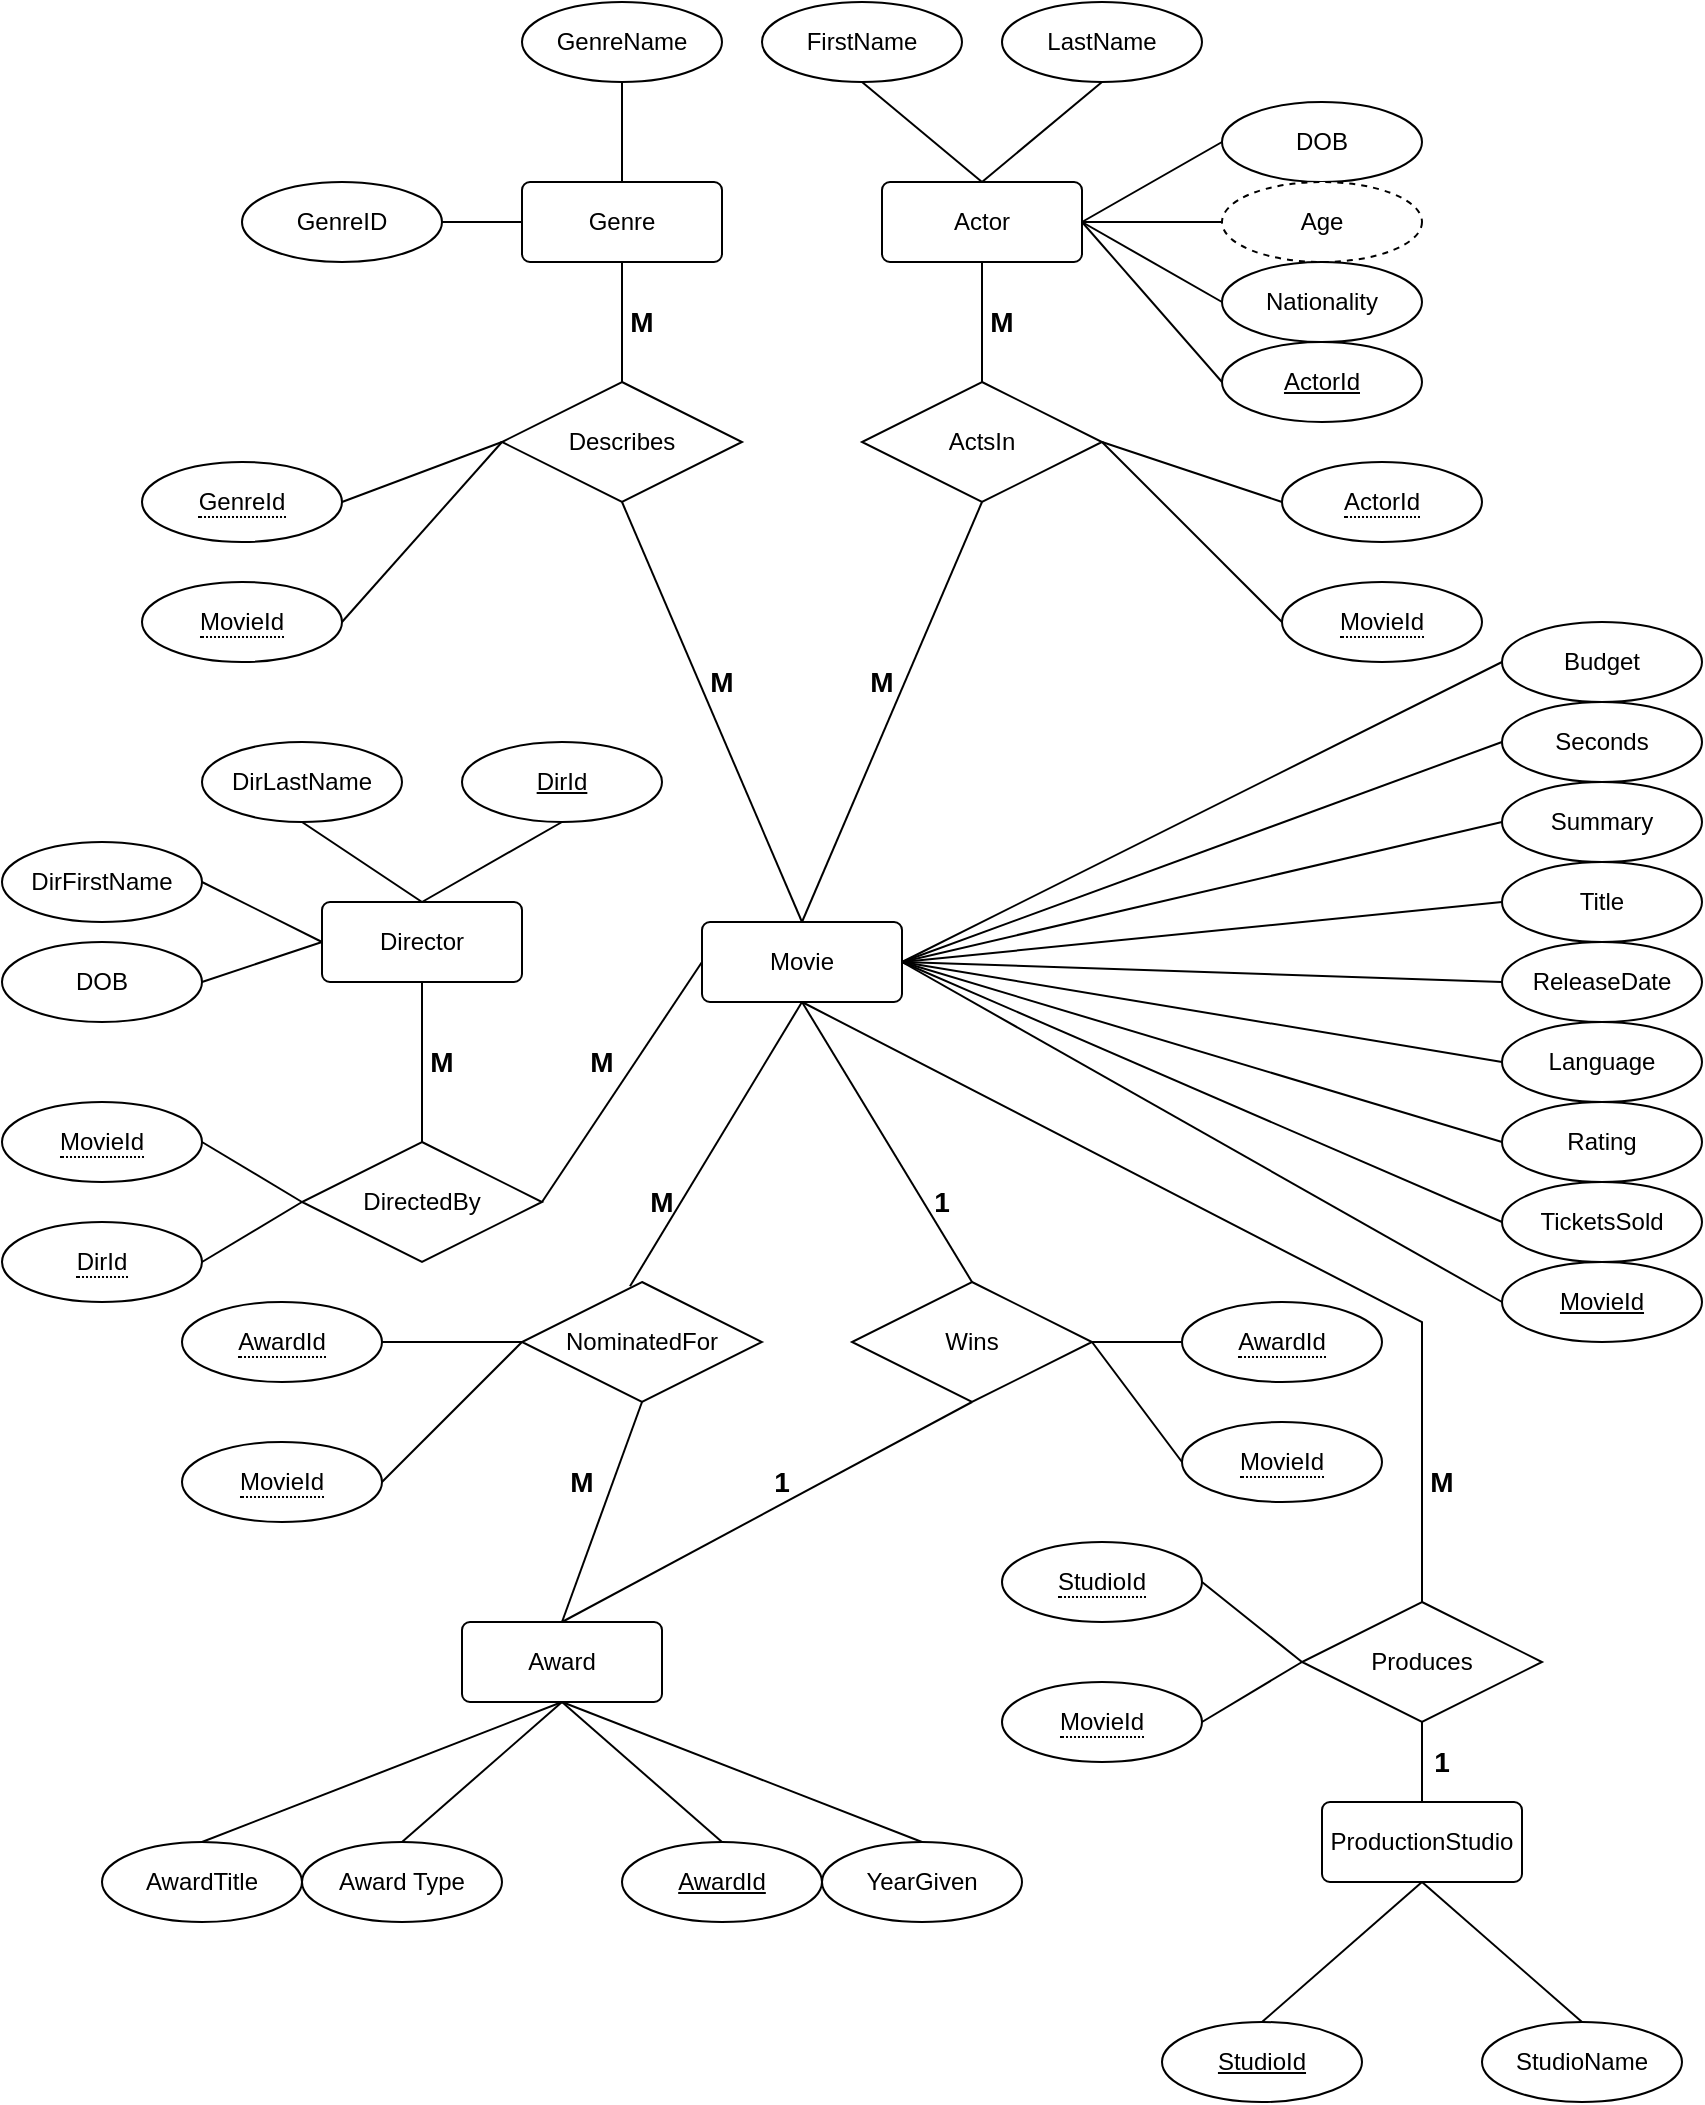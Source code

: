 <mxfile version="21.0.6" type="device"><diagram name="Page-1" id="EPrttl_hxvmh4mAmquBS"><mxGraphModel dx="1260" dy="491" grid="1" gridSize="10" guides="1" tooltips="1" connect="1" arrows="1" fold="1" page="1" pageScale="1" pageWidth="850" pageHeight="1100" math="0" shadow="0"><root><mxCell id="0"/><mxCell id="1" parent="0"/><mxCell id="9wXhoIk3MRESFsEhGNJB-1" value="Movie" style="rounded=1;arcSize=10;whiteSpace=wrap;html=1;align=center;" parent="1" vertex="1"><mxGeometry x="350" y="470" width="100" height="40" as="geometry"/></mxCell><mxCell id="9wXhoIk3MRESFsEhGNJB-3" value="Describes" style="shape=rhombus;perimeter=rhombusPerimeter;whiteSpace=wrap;html=1;align=center;" parent="1" vertex="1"><mxGeometry x="250" y="200" width="120" height="60" as="geometry"/></mxCell><mxCell id="9wXhoIk3MRESFsEhGNJB-4" value="Genre" style="rounded=1;arcSize=10;whiteSpace=wrap;html=1;align=center;" parent="1" vertex="1"><mxGeometry x="260" y="100" width="100" height="40" as="geometry"/></mxCell><mxCell id="9wXhoIk3MRESFsEhGNJB-5" value="Actor" style="rounded=1;arcSize=10;whiteSpace=wrap;html=1;align=center;" parent="1" vertex="1"><mxGeometry x="440" y="100" width="100" height="40" as="geometry"/></mxCell><mxCell id="9wXhoIk3MRESFsEhGNJB-6" value="Wins" style="shape=rhombus;perimeter=rhombusPerimeter;whiteSpace=wrap;html=1;align=center;" parent="1" vertex="1"><mxGeometry x="425" y="650" width="120" height="60" as="geometry"/></mxCell><mxCell id="9wXhoIk3MRESFsEhGNJB-7" value="Award" style="rounded=1;arcSize=10;whiteSpace=wrap;html=1;align=center;" parent="1" vertex="1"><mxGeometry x="230" y="820" width="100" height="40" as="geometry"/></mxCell><mxCell id="9wXhoIk3MRESFsEhGNJB-8" value="NominatedFor" style="shape=rhombus;perimeter=rhombusPerimeter;whiteSpace=wrap;html=1;align=center;" parent="1" vertex="1"><mxGeometry x="260" y="650" width="120" height="60" as="geometry"/></mxCell><mxCell id="9wXhoIk3MRESFsEhGNJB-9" value="ActsIn" style="shape=rhombus;perimeter=rhombusPerimeter;whiteSpace=wrap;html=1;align=center;" parent="1" vertex="1"><mxGeometry x="430" y="200" width="120" height="60" as="geometry"/></mxCell><mxCell id="9wXhoIk3MRESFsEhGNJB-28" value="GenreName" style="ellipse;whiteSpace=wrap;html=1;align=center;" parent="1" vertex="1"><mxGeometry x="260" y="10" width="100" height="40" as="geometry"/></mxCell><mxCell id="9wXhoIk3MRESFsEhGNJB-29" value="GenreID" style="ellipse;whiteSpace=wrap;html=1;align=center;" parent="1" vertex="1"><mxGeometry x="120" y="100" width="100" height="40" as="geometry"/></mxCell><mxCell id="9wXhoIk3MRESFsEhGNJB-65" value="Seconds" style="ellipse;whiteSpace=wrap;html=1;align=center;" parent="1" vertex="1"><mxGeometry x="750" y="360" width="100" height="40" as="geometry"/></mxCell><mxCell id="9wXhoIk3MRESFsEhGNJB-66" value="Summary" style="ellipse;whiteSpace=wrap;html=1;align=center;" parent="1" vertex="1"><mxGeometry x="750" y="400" width="100" height="40" as="geometry"/></mxCell><mxCell id="9wXhoIk3MRESFsEhGNJB-67" value="Title" style="ellipse;whiteSpace=wrap;html=1;align=center;" parent="1" vertex="1"><mxGeometry x="750" y="440" width="100" height="40" as="geometry"/></mxCell><mxCell id="9wXhoIk3MRESFsEhGNJB-68" value="ReleaseDate" style="ellipse;whiteSpace=wrap;html=1;align=center;" parent="1" vertex="1"><mxGeometry x="750" y="480" width="100" height="40" as="geometry"/></mxCell><mxCell id="9wXhoIk3MRESFsEhGNJB-69" value="Language" style="ellipse;whiteSpace=wrap;html=1;align=center;" parent="1" vertex="1"><mxGeometry x="750" y="520" width="100" height="40" as="geometry"/></mxCell><mxCell id="9wXhoIk3MRESFsEhGNJB-70" value="Rating" style="ellipse;whiteSpace=wrap;html=1;align=center;" parent="1" vertex="1"><mxGeometry x="750" y="560" width="100" height="40" as="geometry"/></mxCell><mxCell id="9wXhoIk3MRESFsEhGNJB-71" value="TicketsSold" style="ellipse;whiteSpace=wrap;html=1;align=center;" parent="1" vertex="1"><mxGeometry x="750" y="600" width="100" height="40" as="geometry"/></mxCell><mxCell id="9wXhoIk3MRESFsEhGNJB-72" value="Budget" style="ellipse;whiteSpace=wrap;html=1;align=center;" parent="1" vertex="1"><mxGeometry x="750" y="320" width="100" height="40" as="geometry"/></mxCell><mxCell id="9wXhoIk3MRESFsEhGNJB-73" value="" style="endArrow=none;html=1;rounded=0;entryX=0;entryY=0.5;entryDx=0;entryDy=0;exitX=1;exitY=0.5;exitDx=0;exitDy=0;" parent="1" source="9wXhoIk3MRESFsEhGNJB-1" target="9wXhoIk3MRESFsEhGNJB-65" edge="1"><mxGeometry relative="1" as="geometry"><mxPoint x="500" y="520" as="sourcePoint"/><mxPoint x="660" y="520" as="targetPoint"/></mxGeometry></mxCell><mxCell id="9wXhoIk3MRESFsEhGNJB-74" value="" style="endArrow=none;html=1;rounded=0;entryX=0;entryY=0.5;entryDx=0;entryDy=0;exitX=1;exitY=0.5;exitDx=0;exitDy=0;" parent="1" source="9wXhoIk3MRESFsEhGNJB-1" target="9wXhoIk3MRESFsEhGNJB-66" edge="1"><mxGeometry relative="1" as="geometry"><mxPoint x="500" y="520" as="sourcePoint"/><mxPoint x="660" y="520" as="targetPoint"/></mxGeometry></mxCell><mxCell id="9wXhoIk3MRESFsEhGNJB-75" value="" style="endArrow=none;html=1;rounded=0;entryX=0;entryY=0.5;entryDx=0;entryDy=0;exitX=1;exitY=0.5;exitDx=0;exitDy=0;" parent="1" source="9wXhoIk3MRESFsEhGNJB-1" target="9wXhoIk3MRESFsEhGNJB-67" edge="1"><mxGeometry relative="1" as="geometry"><mxPoint x="500" y="520" as="sourcePoint"/><mxPoint x="660" y="520" as="targetPoint"/></mxGeometry></mxCell><mxCell id="9wXhoIk3MRESFsEhGNJB-76" value="" style="endArrow=none;html=1;rounded=0;entryX=0;entryY=0.5;entryDx=0;entryDy=0;exitX=1;exitY=0.5;exitDx=0;exitDy=0;" parent="1" source="9wXhoIk3MRESFsEhGNJB-1" target="9wXhoIk3MRESFsEhGNJB-68" edge="1"><mxGeometry relative="1" as="geometry"><mxPoint x="500" y="520" as="sourcePoint"/><mxPoint x="660" y="520" as="targetPoint"/></mxGeometry></mxCell><mxCell id="9wXhoIk3MRESFsEhGNJB-77" value="" style="endArrow=none;html=1;rounded=0;entryX=0;entryY=0.5;entryDx=0;entryDy=0;exitX=1;exitY=0.5;exitDx=0;exitDy=0;" parent="1" source="9wXhoIk3MRESFsEhGNJB-1" target="9wXhoIk3MRESFsEhGNJB-69" edge="1"><mxGeometry relative="1" as="geometry"><mxPoint x="500" y="520" as="sourcePoint"/><mxPoint x="660" y="520" as="targetPoint"/></mxGeometry></mxCell><mxCell id="9wXhoIk3MRESFsEhGNJB-78" value="" style="endArrow=none;html=1;rounded=0;entryX=0;entryY=0.5;entryDx=0;entryDy=0;exitX=1;exitY=0.5;exitDx=0;exitDy=0;" parent="1" source="9wXhoIk3MRESFsEhGNJB-1" target="9wXhoIk3MRESFsEhGNJB-70" edge="1"><mxGeometry relative="1" as="geometry"><mxPoint x="500" y="520" as="sourcePoint"/><mxPoint x="660" y="520" as="targetPoint"/></mxGeometry></mxCell><mxCell id="9wXhoIk3MRESFsEhGNJB-79" value="" style="endArrow=none;html=1;rounded=0;entryX=0;entryY=0.5;entryDx=0;entryDy=0;exitX=1;exitY=0.5;exitDx=0;exitDy=0;" parent="1" source="9wXhoIk3MRESFsEhGNJB-1" target="9wXhoIk3MRESFsEhGNJB-71" edge="1"><mxGeometry relative="1" as="geometry"><mxPoint x="720" y="470" as="sourcePoint"/><mxPoint x="660" y="520" as="targetPoint"/></mxGeometry></mxCell><mxCell id="9wXhoIk3MRESFsEhGNJB-80" value="" style="endArrow=none;html=1;rounded=0;entryX=0;entryY=0.5;entryDx=0;entryDy=0;exitX=1;exitY=0.5;exitDx=0;exitDy=0;" parent="1" source="9wXhoIk3MRESFsEhGNJB-1" target="9wXhoIk3MRESFsEhGNJB-72" edge="1"><mxGeometry relative="1" as="geometry"><mxPoint x="500" y="520" as="sourcePoint"/><mxPoint x="660" y="520" as="targetPoint"/></mxGeometry></mxCell><mxCell id="9wXhoIk3MRESFsEhGNJB-81" value="MovieId" style="ellipse;whiteSpace=wrap;html=1;align=center;fontStyle=4;" parent="1" vertex="1"><mxGeometry x="750" y="640" width="100" height="40" as="geometry"/></mxCell><mxCell id="9wXhoIk3MRESFsEhGNJB-82" value="" style="endArrow=none;html=1;rounded=0;entryX=1;entryY=0.5;entryDx=0;entryDy=0;exitX=0;exitY=0.5;exitDx=0;exitDy=0;" parent="1" source="9wXhoIk3MRESFsEhGNJB-81" target="9wXhoIk3MRESFsEhGNJB-1" edge="1"><mxGeometry relative="1" as="geometry"><mxPoint x="500" y="520" as="sourcePoint"/><mxPoint x="660" y="520" as="targetPoint"/></mxGeometry></mxCell><mxCell id="9wXhoIk3MRESFsEhGNJB-83" style="edgeStyle=orthogonalEdgeStyle;rounded=0;orthogonalLoop=1;jettySize=auto;html=1;exitX=0.5;exitY=1;exitDx=0;exitDy=0;" parent="1" source="9wXhoIk3MRESFsEhGNJB-7" target="9wXhoIk3MRESFsEhGNJB-7" edge="1"><mxGeometry relative="1" as="geometry"/></mxCell><mxCell id="9wXhoIk3MRESFsEhGNJB-84" value="" style="endArrow=none;html=1;rounded=0;exitX=0.5;exitY=1;exitDx=0;exitDy=0;entryX=0.5;entryY=0;entryDx=0;entryDy=0;" parent="1" source="9wXhoIk3MRESFsEhGNJB-8" target="9wXhoIk3MRESFsEhGNJB-7" edge="1"><mxGeometry relative="1" as="geometry"><mxPoint x="380" y="760" as="sourcePoint"/><mxPoint x="540" y="760" as="targetPoint"/></mxGeometry></mxCell><mxCell id="9wXhoIk3MRESFsEhGNJB-85" value="" style="endArrow=none;html=1;rounded=0;entryX=0.5;entryY=0;entryDx=0;entryDy=0;exitX=0.5;exitY=1;exitDx=0;exitDy=0;" parent="1" source="9wXhoIk3MRESFsEhGNJB-6" target="9wXhoIk3MRESFsEhGNJB-7" edge="1"><mxGeometry relative="1" as="geometry"><mxPoint x="380" y="760" as="sourcePoint"/><mxPoint x="540" y="760" as="targetPoint"/></mxGeometry></mxCell><mxCell id="9wXhoIk3MRESFsEhGNJB-92" value="" style="endArrow=none;html=1;rounded=0;entryX=0.5;entryY=1;entryDx=0;entryDy=0;exitX=0.5;exitY=0;exitDx=0;exitDy=0;" parent="1" target="9wXhoIk3MRESFsEhGNJB-1" edge="1" source="9wXhoIk3MRESFsEhGNJB-6"><mxGeometry relative="1" as="geometry"><mxPoint x="500" y="710" as="sourcePoint"/><mxPoint x="660" y="490" as="targetPoint"/></mxGeometry></mxCell><mxCell id="9wXhoIk3MRESFsEhGNJB-94" value="" style="endArrow=none;html=1;rounded=0;exitX=0.45;exitY=0.036;exitDx=0;exitDy=0;exitPerimeter=0;entryX=0.5;entryY=1;entryDx=0;entryDy=0;" parent="1" source="9wXhoIk3MRESFsEhGNJB-8" target="9wXhoIk3MRESFsEhGNJB-1" edge="1"><mxGeometry relative="1" as="geometry"><mxPoint x="380" y="510" as="sourcePoint"/><mxPoint x="540" y="510" as="targetPoint"/></mxGeometry></mxCell><mxCell id="9wXhoIk3MRESFsEhGNJB-97" value="" style="endArrow=none;html=1;rounded=0;exitX=0.5;exitY=0;exitDx=0;exitDy=0;entryX=0.5;entryY=1;entryDx=0;entryDy=0;" parent="1" source="9wXhoIk3MRESFsEhGNJB-1" target="9wXhoIk3MRESFsEhGNJB-9" edge="1"><mxGeometry relative="1" as="geometry"><mxPoint x="380" y="410" as="sourcePoint"/><mxPoint x="540" y="410" as="targetPoint"/></mxGeometry></mxCell><mxCell id="9wXhoIk3MRESFsEhGNJB-98" value="" style="endArrow=none;html=1;rounded=0;exitX=0.5;exitY=0;exitDx=0;exitDy=0;entryX=0.5;entryY=1;entryDx=0;entryDy=0;" parent="1" source="9wXhoIk3MRESFsEhGNJB-1" target="9wXhoIk3MRESFsEhGNJB-3" edge="1"><mxGeometry relative="1" as="geometry"><mxPoint x="380" y="410" as="sourcePoint"/><mxPoint x="540" y="410" as="targetPoint"/></mxGeometry></mxCell><mxCell id="9wXhoIk3MRESFsEhGNJB-100" value="" style="endArrow=none;html=1;rounded=0;exitX=0.5;exitY=1;exitDx=0;exitDy=0;entryX=0.5;entryY=0;entryDx=0;entryDy=0;" parent="1" source="9wXhoIk3MRESFsEhGNJB-5" target="9wXhoIk3MRESFsEhGNJB-9" edge="1"><mxGeometry relative="1" as="geometry"><mxPoint x="380" y="180" as="sourcePoint"/><mxPoint x="540" y="180" as="targetPoint"/></mxGeometry></mxCell><mxCell id="9wXhoIk3MRESFsEhGNJB-101" value="" style="endArrow=none;html=1;rounded=0;exitX=0.5;exitY=1;exitDx=0;exitDy=0;entryX=0.5;entryY=0;entryDx=0;entryDy=0;" parent="1" source="9wXhoIk3MRESFsEhGNJB-28" target="9wXhoIk3MRESFsEhGNJB-4" edge="1"><mxGeometry relative="1" as="geometry"><mxPoint x="380" y="80" as="sourcePoint"/><mxPoint x="540" y="80" as="targetPoint"/></mxGeometry></mxCell><mxCell id="9wXhoIk3MRESFsEhGNJB-102" value="" style="endArrow=none;html=1;rounded=0;exitX=1;exitY=0.5;exitDx=0;exitDy=0;entryX=0;entryY=0.5;entryDx=0;entryDy=0;" parent="1" source="9wXhoIk3MRESFsEhGNJB-29" target="9wXhoIk3MRESFsEhGNJB-4" edge="1"><mxGeometry relative="1" as="geometry"><mxPoint x="380" y="80" as="sourcePoint"/><mxPoint x="540" y="80" as="targetPoint"/></mxGeometry></mxCell><mxCell id="9wXhoIk3MRESFsEhGNJB-103" value="" style="endArrow=none;html=1;rounded=0;exitX=0.5;exitY=1;exitDx=0;exitDy=0;entryX=0.5;entryY=0;entryDx=0;entryDy=0;" parent="1" source="9wXhoIk3MRESFsEhGNJB-4" target="9wXhoIk3MRESFsEhGNJB-3" edge="1"><mxGeometry relative="1" as="geometry"><mxPoint x="380" y="180" as="sourcePoint"/><mxPoint x="540" y="180" as="targetPoint"/></mxGeometry></mxCell><mxCell id="9wXhoIk3MRESFsEhGNJB-104" value="FirstName" style="ellipse;whiteSpace=wrap;html=1;align=center;" parent="1" vertex="1"><mxGeometry x="380" y="10" width="100" height="40" as="geometry"/></mxCell><mxCell id="9wXhoIk3MRESFsEhGNJB-105" value="" style="endArrow=none;html=1;rounded=0;exitX=0.5;exitY=0;exitDx=0;exitDy=0;entryX=0.5;entryY=1;entryDx=0;entryDy=0;" parent="1" source="9wXhoIk3MRESFsEhGNJB-5" target="9wXhoIk3MRESFsEhGNJB-104" edge="1"><mxGeometry relative="1" as="geometry"><mxPoint x="380" y="80" as="sourcePoint"/><mxPoint x="540" y="80" as="targetPoint"/></mxGeometry></mxCell><mxCell id="9wXhoIk3MRESFsEhGNJB-106" value="LastName" style="ellipse;whiteSpace=wrap;html=1;align=center;" parent="1" vertex="1"><mxGeometry x="500" y="10" width="100" height="40" as="geometry"/></mxCell><mxCell id="9wXhoIk3MRESFsEhGNJB-107" value="DOB" style="ellipse;whiteSpace=wrap;html=1;align=center;" parent="1" vertex="1"><mxGeometry x="610" y="60" width="100" height="40" as="geometry"/></mxCell><mxCell id="9wXhoIk3MRESFsEhGNJB-108" value="Age" style="ellipse;whiteSpace=wrap;html=1;align=center;dashed=1;" parent="1" vertex="1"><mxGeometry x="610" y="100" width="100" height="40" as="geometry"/></mxCell><mxCell id="9wXhoIk3MRESFsEhGNJB-109" value="Nationality" style="ellipse;whiteSpace=wrap;html=1;align=center;" parent="1" vertex="1"><mxGeometry x="610" y="140" width="100" height="40" as="geometry"/></mxCell><mxCell id="9wXhoIk3MRESFsEhGNJB-111" value="" style="endArrow=none;html=1;rounded=0;exitX=1;exitY=0.5;exitDx=0;exitDy=0;entryX=0;entryY=0.5;entryDx=0;entryDy=0;" parent="1" source="9wXhoIk3MRESFsEhGNJB-5" target="9wXhoIk3MRESFsEhGNJB-107" edge="1"><mxGeometry relative="1" as="geometry"><mxPoint x="380" y="80" as="sourcePoint"/><mxPoint x="540" y="80" as="targetPoint"/></mxGeometry></mxCell><mxCell id="9wXhoIk3MRESFsEhGNJB-112" value="" style="endArrow=none;html=1;rounded=0;entryX=0;entryY=0.5;entryDx=0;entryDy=0;exitX=1;exitY=0.5;exitDx=0;exitDy=0;" parent="1" source="9wXhoIk3MRESFsEhGNJB-5" target="9wXhoIk3MRESFsEhGNJB-108" edge="1"><mxGeometry relative="1" as="geometry"><mxPoint x="380" y="80" as="sourcePoint"/><mxPoint x="540" y="80" as="targetPoint"/></mxGeometry></mxCell><mxCell id="9wXhoIk3MRESFsEhGNJB-113" value="" style="endArrow=none;html=1;rounded=0;exitX=0;exitY=0.5;exitDx=0;exitDy=0;entryX=1;entryY=0.5;entryDx=0;entryDy=0;" parent="1" source="9wXhoIk3MRESFsEhGNJB-109" target="9wXhoIk3MRESFsEhGNJB-5" edge="1"><mxGeometry relative="1" as="geometry"><mxPoint x="380" y="80" as="sourcePoint"/><mxPoint x="540" y="80" as="targetPoint"/></mxGeometry></mxCell><mxCell id="9wXhoIk3MRESFsEhGNJB-115" value="" style="endArrow=none;html=1;rounded=0;exitX=0.5;exitY=1;exitDx=0;exitDy=0;entryX=0.5;entryY=0;entryDx=0;entryDy=0;" parent="1" source="9wXhoIk3MRESFsEhGNJB-106" target="9wXhoIk3MRESFsEhGNJB-5" edge="1"><mxGeometry relative="1" as="geometry"><mxPoint x="380" y="80" as="sourcePoint"/><mxPoint x="540" y="80" as="targetPoint"/></mxGeometry></mxCell><mxCell id="9wXhoIk3MRESFsEhGNJB-116" value="ActorId" style="ellipse;whiteSpace=wrap;html=1;align=center;fontStyle=4;" parent="1" vertex="1"><mxGeometry x="610" y="180" width="100" height="40" as="geometry"/></mxCell><mxCell id="9wXhoIk3MRESFsEhGNJB-117" value="" style="endArrow=none;html=1;rounded=0;entryX=0;entryY=0.5;entryDx=0;entryDy=0;exitX=1;exitY=0.5;exitDx=0;exitDy=0;" parent="1" source="9wXhoIk3MRESFsEhGNJB-5" target="9wXhoIk3MRESFsEhGNJB-116" edge="1"><mxGeometry relative="1" as="geometry"><mxPoint x="380" y="180" as="sourcePoint"/><mxPoint x="540" y="180" as="targetPoint"/></mxGeometry></mxCell><mxCell id="9wXhoIk3MRESFsEhGNJB-118" value="DirectedBy" style="shape=rhombus;perimeter=rhombusPerimeter;whiteSpace=wrap;html=1;align=center;" parent="1" vertex="1"><mxGeometry x="150" y="580" width="120" height="60" as="geometry"/></mxCell><mxCell id="9wXhoIk3MRESFsEhGNJB-119" value="Director" style="rounded=1;arcSize=10;whiteSpace=wrap;html=1;align=center;" parent="1" vertex="1"><mxGeometry x="160" y="460" width="100" height="40" as="geometry"/></mxCell><mxCell id="9wXhoIk3MRESFsEhGNJB-121" value="" style="endArrow=none;html=1;rounded=0;exitX=0;exitY=0.5;exitDx=0;exitDy=0;entryX=1;entryY=0.5;entryDx=0;entryDy=0;" parent="1" source="9wXhoIk3MRESFsEhGNJB-1" target="9wXhoIk3MRESFsEhGNJB-118" edge="1"><mxGeometry relative="1" as="geometry"><mxPoint x="380" y="510" as="sourcePoint"/><mxPoint x="540" y="510" as="targetPoint"/></mxGeometry></mxCell><mxCell id="9wXhoIk3MRESFsEhGNJB-122" value="DirLastName" style="ellipse;whiteSpace=wrap;html=1;align=center;" parent="1" vertex="1"><mxGeometry x="100" y="380" width="100" height="40" as="geometry"/></mxCell><mxCell id="9wXhoIk3MRESFsEhGNJB-123" value="DirId" style="ellipse;whiteSpace=wrap;html=1;align=center;fontStyle=4;" parent="1" vertex="1"><mxGeometry x="230" y="380" width="100" height="40" as="geometry"/></mxCell><mxCell id="9wXhoIk3MRESFsEhGNJB-124" value="DOB" style="ellipse;whiteSpace=wrap;html=1;align=center;" parent="1" vertex="1"><mxGeometry y="480" width="100" height="40" as="geometry"/></mxCell><mxCell id="9wXhoIk3MRESFsEhGNJB-125" value="" style="endArrow=none;html=1;rounded=0;exitX=0.5;exitY=0;exitDx=0;exitDy=0;entryX=0.5;entryY=1;entryDx=0;entryDy=0;" parent="1" source="9wXhoIk3MRESFsEhGNJB-118" target="9wXhoIk3MRESFsEhGNJB-119" edge="1"><mxGeometry relative="1" as="geometry"><mxPoint x="380" y="610" as="sourcePoint"/><mxPoint x="540" y="610" as="targetPoint"/></mxGeometry></mxCell><mxCell id="9wXhoIk3MRESFsEhGNJB-127" value="" style="endArrow=none;html=1;rounded=0;exitX=1;exitY=0.5;exitDx=0;exitDy=0;entryX=0;entryY=0.5;entryDx=0;entryDy=0;" parent="1" source="9wXhoIk3MRESFsEhGNJB-124" target="9wXhoIk3MRESFsEhGNJB-119" edge="1"><mxGeometry relative="1" as="geometry"><mxPoint x="380" y="630" as="sourcePoint"/><mxPoint x="540" y="630" as="targetPoint"/></mxGeometry></mxCell><mxCell id="9wXhoIk3MRESFsEhGNJB-128" value="" style="endArrow=none;html=1;rounded=0;exitX=0.5;exitY=1;exitDx=0;exitDy=0;entryX=0.5;entryY=0;entryDx=0;entryDy=0;" parent="1" source="9wXhoIk3MRESFsEhGNJB-122" target="9wXhoIk3MRESFsEhGNJB-119" edge="1"><mxGeometry relative="1" as="geometry"><mxPoint x="380" y="530" as="sourcePoint"/><mxPoint x="540" y="530" as="targetPoint"/></mxGeometry></mxCell><mxCell id="9wXhoIk3MRESFsEhGNJB-131" value="&lt;span style=&quot;border-bottom: 1px dotted&quot;&gt;DirId&lt;/span&gt;" style="ellipse;whiteSpace=wrap;html=1;align=center;" parent="1" vertex="1"><mxGeometry y="620" width="100" height="40" as="geometry"/></mxCell><mxCell id="9wXhoIk3MRESFsEhGNJB-133" value="&lt;span style=&quot;border-bottom: 1px dotted&quot;&gt;MovieId&lt;/span&gt;" style="ellipse;whiteSpace=wrap;html=1;align=center;" parent="1" vertex="1"><mxGeometry y="560" width="100" height="40" as="geometry"/></mxCell><mxCell id="9wXhoIk3MRESFsEhGNJB-139" value="AwardTitle" style="ellipse;whiteSpace=wrap;html=1;align=center;" parent="1" vertex="1"><mxGeometry x="50" y="930" width="100" height="40" as="geometry"/></mxCell><mxCell id="9wXhoIk3MRESFsEhGNJB-140" value="YearGiven" style="ellipse;whiteSpace=wrap;html=1;align=center;" parent="1" vertex="1"><mxGeometry x="410" y="930" width="100" height="40" as="geometry"/></mxCell><mxCell id="9wXhoIk3MRESFsEhGNJB-141" value="Award Type" style="ellipse;whiteSpace=wrap;html=1;align=center;" parent="1" vertex="1"><mxGeometry x="150" y="930" width="100" height="40" as="geometry"/></mxCell><mxCell id="kCR0QgaFU0PZmezA7g6h-1" value="DirFirstName" style="ellipse;whiteSpace=wrap;html=1;align=center;" parent="1" vertex="1"><mxGeometry y="430" width="100" height="40" as="geometry"/></mxCell><mxCell id="kCR0QgaFU0PZmezA7g6h-3" value="" style="endArrow=none;html=1;rounded=0;exitX=0.5;exitY=1;exitDx=0;exitDy=0;entryX=0.5;entryY=0;entryDx=0;entryDy=0;" parent="1" source="9wXhoIk3MRESFsEhGNJB-7" target="9wXhoIk3MRESFsEhGNJB-139" edge="1"><mxGeometry relative="1" as="geometry"><mxPoint x="420" y="820" as="sourcePoint"/><mxPoint x="580" y="820" as="targetPoint"/></mxGeometry></mxCell><mxCell id="kCR0QgaFU0PZmezA7g6h-4" value="" style="endArrow=none;html=1;rounded=0;exitX=0.5;exitY=1;exitDx=0;exitDy=0;entryX=0.5;entryY=0;entryDx=0;entryDy=0;" parent="1" source="9wXhoIk3MRESFsEhGNJB-7" target="9wXhoIk3MRESFsEhGNJB-141" edge="1"><mxGeometry relative="1" as="geometry"><mxPoint x="420" y="820" as="sourcePoint"/><mxPoint x="580" y="820" as="targetPoint"/></mxGeometry></mxCell><mxCell id="kCR0QgaFU0PZmezA7g6h-5" value="" style="endArrow=none;html=1;rounded=0;entryX=0.5;entryY=0;entryDx=0;entryDy=0;exitX=0.5;exitY=1;exitDx=0;exitDy=0;" parent="1" source="9wXhoIk3MRESFsEhGNJB-7" target="9wXhoIk3MRESFsEhGNJB-140" edge="1"><mxGeometry relative="1" as="geometry"><mxPoint x="620" y="860" as="sourcePoint"/><mxPoint x="580" y="820" as="targetPoint"/></mxGeometry></mxCell><mxCell id="kCR0QgaFU0PZmezA7g6h-6" value="AwardId" style="ellipse;whiteSpace=wrap;html=1;align=center;fontStyle=4;" parent="1" vertex="1"><mxGeometry x="310" y="930" width="100" height="40" as="geometry"/></mxCell><mxCell id="kCR0QgaFU0PZmezA7g6h-7" value="" style="endArrow=none;html=1;rounded=0;exitX=0.5;exitY=1;exitDx=0;exitDy=0;entryX=0.5;entryY=0;entryDx=0;entryDy=0;" parent="1" source="9wXhoIk3MRESFsEhGNJB-7" target="kCR0QgaFU0PZmezA7g6h-6" edge="1"><mxGeometry relative="1" as="geometry"><mxPoint x="420" y="820" as="sourcePoint"/><mxPoint x="580" y="820" as="targetPoint"/></mxGeometry></mxCell><mxCell id="kCR0QgaFU0PZmezA7g6h-8" value="&lt;span style=&quot;border-bottom: 1px dotted&quot;&gt;AwardId&lt;/span&gt;" style="ellipse;whiteSpace=wrap;html=1;align=center;" parent="1" vertex="1"><mxGeometry x="90" y="660" width="100" height="40" as="geometry"/></mxCell><mxCell id="kCR0QgaFU0PZmezA7g6h-9" value="" style="endArrow=none;html=1;rounded=0;exitX=0;exitY=0.5;exitDx=0;exitDy=0;entryX=1;entryY=0.5;entryDx=0;entryDy=0;" parent="1" source="9wXhoIk3MRESFsEhGNJB-8" target="kCR0QgaFU0PZmezA7g6h-8" edge="1"><mxGeometry relative="1" as="geometry"><mxPoint x="420" y="720" as="sourcePoint"/><mxPoint x="580" y="720" as="targetPoint"/></mxGeometry></mxCell><mxCell id="kCR0QgaFU0PZmezA7g6h-12" value="&lt;span style=&quot;border-bottom: 1px dotted&quot;&gt;MovieId&lt;/span&gt;" style="ellipse;whiteSpace=wrap;html=1;align=center;" parent="1" vertex="1"><mxGeometry x="90" y="730" width="100" height="40" as="geometry"/></mxCell><mxCell id="kCR0QgaFU0PZmezA7g6h-13" value="" style="endArrow=none;html=1;rounded=0;exitX=0;exitY=0.5;exitDx=0;exitDy=0;entryX=1;entryY=0.5;entryDx=0;entryDy=0;" parent="1" source="9wXhoIk3MRESFsEhGNJB-8" target="kCR0QgaFU0PZmezA7g6h-12" edge="1"><mxGeometry relative="1" as="geometry"><mxPoint x="420" y="720" as="sourcePoint"/><mxPoint x="580" y="720" as="targetPoint"/></mxGeometry></mxCell><mxCell id="kCR0QgaFU0PZmezA7g6h-15" value="&lt;span style=&quot;border-bottom: 1px dotted&quot;&gt;AwardId&lt;/span&gt;" style="ellipse;whiteSpace=wrap;html=1;align=center;" parent="1" vertex="1"><mxGeometry x="590" y="660" width="100" height="40" as="geometry"/></mxCell><mxCell id="kCR0QgaFU0PZmezA7g6h-17" value="&lt;span style=&quot;border-bottom: 1px dotted&quot;&gt;MovieId&lt;/span&gt;" style="ellipse;whiteSpace=wrap;html=1;align=center;" parent="1" vertex="1"><mxGeometry x="590" y="720" width="100" height="40" as="geometry"/></mxCell><mxCell id="kCR0QgaFU0PZmezA7g6h-18" value="" style="endArrow=none;html=1;rounded=0;entryX=0;entryY=0.5;entryDx=0;entryDy=0;exitX=1;exitY=0.5;exitDx=0;exitDy=0;" parent="1" source="9wXhoIk3MRESFsEhGNJB-6" target="kCR0QgaFU0PZmezA7g6h-15" edge="1"><mxGeometry relative="1" as="geometry"><mxPoint x="420" y="720" as="sourcePoint"/><mxPoint x="580" y="720" as="targetPoint"/></mxGeometry></mxCell><mxCell id="kCR0QgaFU0PZmezA7g6h-20" value="" style="endArrow=none;html=1;rounded=0;entryX=0;entryY=0.5;entryDx=0;entryDy=0;exitX=1;exitY=0.5;exitDx=0;exitDy=0;" parent="1" source="9wXhoIk3MRESFsEhGNJB-6" target="kCR0QgaFU0PZmezA7g6h-17" edge="1"><mxGeometry relative="1" as="geometry"><mxPoint x="420" y="720" as="sourcePoint"/><mxPoint x="580" y="720" as="targetPoint"/></mxGeometry></mxCell><mxCell id="kCR0QgaFU0PZmezA7g6h-21" value="&lt;span style=&quot;border-bottom: 1px dotted&quot;&gt;GenreId&lt;/span&gt;" style="ellipse;whiteSpace=wrap;html=1;align=center;" parent="1" vertex="1"><mxGeometry x="70" y="240" width="100" height="40" as="geometry"/></mxCell><mxCell id="kCR0QgaFU0PZmezA7g6h-23" value="&lt;span style=&quot;border-bottom: 1px dotted&quot;&gt;MovieId&lt;/span&gt;" style="ellipse;whiteSpace=wrap;html=1;align=center;" parent="1" vertex="1"><mxGeometry x="70" y="300" width="100" height="40" as="geometry"/></mxCell><mxCell id="kCR0QgaFU0PZmezA7g6h-24" value="" style="endArrow=none;html=1;rounded=0;exitX=1;exitY=0.5;exitDx=0;exitDy=0;entryX=0;entryY=0.5;entryDx=0;entryDy=0;" parent="1" source="kCR0QgaFU0PZmezA7g6h-21" target="9wXhoIk3MRESFsEhGNJB-3" edge="1"><mxGeometry relative="1" as="geometry"><mxPoint x="420" y="320" as="sourcePoint"/><mxPoint x="580" y="320" as="targetPoint"/></mxGeometry></mxCell><mxCell id="kCR0QgaFU0PZmezA7g6h-26" value="" style="endArrow=none;html=1;rounded=0;exitX=1;exitY=0.5;exitDx=0;exitDy=0;entryX=0;entryY=0.5;entryDx=0;entryDy=0;" parent="1" source="kCR0QgaFU0PZmezA7g6h-23" target="9wXhoIk3MRESFsEhGNJB-3" edge="1"><mxGeometry relative="1" as="geometry"><mxPoint x="420" y="320" as="sourcePoint"/><mxPoint x="580" y="320" as="targetPoint"/></mxGeometry></mxCell><mxCell id="kCR0QgaFU0PZmezA7g6h-27" value="&lt;span style=&quot;border-bottom: 1px dotted&quot;&gt;ActorId&lt;/span&gt;" style="ellipse;whiteSpace=wrap;html=1;align=center;" parent="1" vertex="1"><mxGeometry x="640" y="240" width="100" height="40" as="geometry"/></mxCell><mxCell id="kCR0QgaFU0PZmezA7g6h-29" value="&lt;span style=&quot;border-bottom: 1px dotted&quot;&gt;MovieId&lt;/span&gt;" style="ellipse;whiteSpace=wrap;html=1;align=center;" parent="1" vertex="1"><mxGeometry x="640" y="300" width="100" height="40" as="geometry"/></mxCell><mxCell id="kCR0QgaFU0PZmezA7g6h-30" value="" style="endArrow=none;html=1;rounded=0;entryX=0;entryY=0.5;entryDx=0;entryDy=0;exitX=1;exitY=0.5;exitDx=0;exitDy=0;" parent="1" source="9wXhoIk3MRESFsEhGNJB-9" target="kCR0QgaFU0PZmezA7g6h-27" edge="1"><mxGeometry relative="1" as="geometry"><mxPoint x="420" y="320" as="sourcePoint"/><mxPoint x="580" y="320" as="targetPoint"/></mxGeometry></mxCell><mxCell id="kCR0QgaFU0PZmezA7g6h-32" value="" style="endArrow=none;html=1;rounded=0;entryX=0;entryY=0.5;entryDx=0;entryDy=0;exitX=1;exitY=0.5;exitDx=0;exitDy=0;" parent="1" source="9wXhoIk3MRESFsEhGNJB-9" target="kCR0QgaFU0PZmezA7g6h-29" edge="1"><mxGeometry relative="1" as="geometry"><mxPoint x="420" y="320" as="sourcePoint"/><mxPoint x="580" y="320" as="targetPoint"/></mxGeometry></mxCell><mxCell id="kCR0QgaFU0PZmezA7g6h-34" value="&lt;span style=&quot;font-size: 14px;&quot;&gt;&lt;b&gt;1&lt;br&gt;&lt;/b&gt;&lt;/span&gt;" style="text;html=1;strokeColor=none;fillColor=none;align=center;verticalAlign=middle;whiteSpace=wrap;rounded=0;" parent="1" vertex="1"><mxGeometry x="710" y="880" width="20" height="20" as="geometry"/></mxCell><mxCell id="kCR0QgaFU0PZmezA7g6h-36" value="&lt;b&gt;&lt;font style=&quot;font-size: 14px;&quot;&gt;M&lt;/font&gt;&lt;/b&gt;" style="text;html=1;strokeColor=none;fillColor=none;align=center;verticalAlign=middle;whiteSpace=wrap;rounded=0;" parent="1" vertex="1"><mxGeometry x="310" y="160" width="20" height="20" as="geometry"/></mxCell><mxCell id="kCR0QgaFU0PZmezA7g6h-37" value="&lt;b&gt;&lt;font style=&quot;font-size: 14px;&quot;&gt;M&lt;/font&gt;&lt;/b&gt;" style="text;html=1;strokeColor=none;fillColor=none;align=center;verticalAlign=middle;whiteSpace=wrap;rounded=0;" parent="1" vertex="1"><mxGeometry x="490" y="160" width="20" height="20" as="geometry"/></mxCell><mxCell id="kCR0QgaFU0PZmezA7g6h-51" value="&lt;span style=&quot;font-size: 14px;&quot;&gt;&lt;b&gt;1&lt;br&gt;&lt;/b&gt;&lt;/span&gt;" style="text;html=1;strokeColor=none;fillColor=none;align=center;verticalAlign=middle;whiteSpace=wrap;rounded=0;" parent="1" vertex="1"><mxGeometry x="380" y="740" width="20" height="20" as="geometry"/></mxCell><mxCell id="kCR0QgaFU0PZmezA7g6h-52" value="&lt;b&gt;&lt;font style=&quot;font-size: 14px;&quot;&gt;M&lt;/font&gt;&lt;/b&gt;" style="text;html=1;strokeColor=none;fillColor=none;align=center;verticalAlign=middle;whiteSpace=wrap;rounded=0;" parent="1" vertex="1"><mxGeometry x="280" y="740" width="20" height="20" as="geometry"/></mxCell><mxCell id="kCR0QgaFU0PZmezA7g6h-57" value="ProductionStudio" style="rounded=1;arcSize=10;whiteSpace=wrap;html=1;align=center;" parent="1" vertex="1"><mxGeometry x="660" y="910" width="100" height="40" as="geometry"/></mxCell><mxCell id="kCR0QgaFU0PZmezA7g6h-58" value="Produces" style="shape=rhombus;perimeter=rhombusPerimeter;whiteSpace=wrap;html=1;align=center;" parent="1" vertex="1"><mxGeometry x="650" y="810" width="120" height="60" as="geometry"/></mxCell><mxCell id="kCR0QgaFU0PZmezA7g6h-61" value="" style="endArrow=none;html=1;rounded=0;entryX=0.5;entryY=1;entryDx=0;entryDy=0;exitX=0.5;exitY=0;exitDx=0;exitDy=0;" parent="1" source="kCR0QgaFU0PZmezA7g6h-57" target="kCR0QgaFU0PZmezA7g6h-58" edge="1"><mxGeometry relative="1" as="geometry"><mxPoint x="940" y="800" as="sourcePoint"/><mxPoint x="1100" y="800" as="targetPoint"/></mxGeometry></mxCell><mxCell id="kCR0QgaFU0PZmezA7g6h-62" value="StudioId" style="ellipse;whiteSpace=wrap;html=1;align=center;fontStyle=4;" parent="1" vertex="1"><mxGeometry x="580" y="1020" width="100" height="40" as="geometry"/></mxCell><mxCell id="kCR0QgaFU0PZmezA7g6h-63" value="StudioName" style="ellipse;whiteSpace=wrap;html=1;align=center;" parent="1" vertex="1"><mxGeometry x="740" y="1020" width="100" height="40" as="geometry"/></mxCell><mxCell id="kCR0QgaFU0PZmezA7g6h-64" value="" style="endArrow=none;html=1;rounded=0;entryX=0.5;entryY=0;entryDx=0;entryDy=0;exitX=0.5;exitY=1;exitDx=0;exitDy=0;" parent="1" source="kCR0QgaFU0PZmezA7g6h-57" target="kCR0QgaFU0PZmezA7g6h-63" edge="1"><mxGeometry relative="1" as="geometry"><mxPoint x="940" y="800" as="sourcePoint"/><mxPoint x="1100" y="800" as="targetPoint"/></mxGeometry></mxCell><mxCell id="kCR0QgaFU0PZmezA7g6h-65" value="" style="endArrow=none;html=1;rounded=0;exitX=0.5;exitY=1;exitDx=0;exitDy=0;entryX=0.5;entryY=0;entryDx=0;entryDy=0;" parent="1" source="kCR0QgaFU0PZmezA7g6h-57" target="kCR0QgaFU0PZmezA7g6h-62" edge="1"><mxGeometry relative="1" as="geometry"><mxPoint x="940" y="800" as="sourcePoint"/><mxPoint x="1100" y="800" as="targetPoint"/></mxGeometry></mxCell><mxCell id="kCR0QgaFU0PZmezA7g6h-68" value="&lt;span style=&quot;border-bottom: 1px dotted&quot;&gt;StudioId&lt;/span&gt;" style="ellipse;whiteSpace=wrap;html=1;align=center;" parent="1" vertex="1"><mxGeometry x="500" y="780" width="100" height="40" as="geometry"/></mxCell><mxCell id="kCR0QgaFU0PZmezA7g6h-69" value="&lt;span style=&quot;border-bottom: 1px dotted&quot;&gt;MovieId&lt;/span&gt;" style="ellipse;whiteSpace=wrap;html=1;align=center;" parent="1" vertex="1"><mxGeometry x="500" y="850" width="100" height="40" as="geometry"/></mxCell><mxCell id="kHJ0KxbRCdZbVrQCzS1L-4" value="" style="endArrow=none;html=1;rounded=0;exitX=1;exitY=0.5;exitDx=0;exitDy=0;entryX=0;entryY=0.5;entryDx=0;entryDy=0;" parent="1" source="9wXhoIk3MRESFsEhGNJB-133" target="9wXhoIk3MRESFsEhGNJB-118" edge="1"><mxGeometry relative="1" as="geometry"><mxPoint x="350" y="370" as="sourcePoint"/><mxPoint x="510" y="370" as="targetPoint"/></mxGeometry></mxCell><mxCell id="kHJ0KxbRCdZbVrQCzS1L-5" value="" style="endArrow=none;html=1;rounded=0;exitX=1;exitY=0.5;exitDx=0;exitDy=0;entryX=0;entryY=0.5;entryDx=0;entryDy=0;" parent="1" source="9wXhoIk3MRESFsEhGNJB-131" target="9wXhoIk3MRESFsEhGNJB-118" edge="1"><mxGeometry relative="1" as="geometry"><mxPoint x="350" y="370" as="sourcePoint"/><mxPoint x="510" y="370" as="targetPoint"/></mxGeometry></mxCell><mxCell id="kHJ0KxbRCdZbVrQCzS1L-6" value="" style="endArrow=none;html=1;rounded=0;exitX=1;exitY=0.5;exitDx=0;exitDy=0;entryX=0;entryY=0.5;entryDx=0;entryDy=0;" parent="1" source="kCR0QgaFU0PZmezA7g6h-1" target="9wXhoIk3MRESFsEhGNJB-119" edge="1"><mxGeometry relative="1" as="geometry"><mxPoint x="350" y="530" as="sourcePoint"/><mxPoint x="510" y="530" as="targetPoint"/></mxGeometry></mxCell><mxCell id="kHJ0KxbRCdZbVrQCzS1L-7" value="" style="endArrow=none;html=1;rounded=0;exitX=0.5;exitY=1;exitDx=0;exitDy=0;entryX=0.5;entryY=0;entryDx=0;entryDy=0;" parent="1" source="9wXhoIk3MRESFsEhGNJB-123" target="9wXhoIk3MRESFsEhGNJB-119" edge="1"><mxGeometry relative="1" as="geometry"><mxPoint x="350" y="530" as="sourcePoint"/><mxPoint x="510" y="530" as="targetPoint"/></mxGeometry></mxCell><mxCell id="kHJ0KxbRCdZbVrQCzS1L-9" value="&lt;b&gt;&lt;font style=&quot;font-size: 14px;&quot;&gt;M&lt;/font&gt;&lt;/b&gt;" style="text;html=1;strokeColor=none;fillColor=none;align=center;verticalAlign=middle;whiteSpace=wrap;rounded=0;" parent="1" vertex="1"><mxGeometry x="290" y="530" width="20" height="20" as="geometry"/></mxCell><mxCell id="kHJ0KxbRCdZbVrQCzS1L-10" value="&lt;b&gt;&lt;font style=&quot;font-size: 14px;&quot;&gt;M&lt;/font&gt;&lt;/b&gt;" style="text;html=1;strokeColor=none;fillColor=none;align=center;verticalAlign=middle;whiteSpace=wrap;rounded=0;" parent="1" vertex="1"><mxGeometry x="210" y="530" width="20" height="20" as="geometry"/></mxCell><mxCell id="kHJ0KxbRCdZbVrQCzS1L-11" value="&lt;span style=&quot;font-size: 14px;&quot;&gt;&lt;b&gt;1&lt;br&gt;&lt;/b&gt;&lt;/span&gt;" style="text;html=1;strokeColor=none;fillColor=none;align=center;verticalAlign=middle;whiteSpace=wrap;rounded=0;" parent="1" vertex="1"><mxGeometry x="460" y="600" width="20" height="20" as="geometry"/></mxCell><mxCell id="kHJ0KxbRCdZbVrQCzS1L-12" value="&lt;b&gt;&lt;font style=&quot;font-size: 14px;&quot;&gt;M&lt;/font&gt;&lt;/b&gt;" style="text;html=1;strokeColor=none;fillColor=none;align=center;verticalAlign=middle;whiteSpace=wrap;rounded=0;" parent="1" vertex="1"><mxGeometry x="320" y="600" width="20" height="20" as="geometry"/></mxCell><mxCell id="kHJ0KxbRCdZbVrQCzS1L-14" value="&lt;b&gt;&lt;font style=&quot;font-size: 14px;&quot;&gt;M&lt;/font&gt;&lt;/b&gt;" style="text;html=1;strokeColor=none;fillColor=none;align=center;verticalAlign=middle;whiteSpace=wrap;rounded=0;" parent="1" vertex="1"><mxGeometry x="350" y="340" width="20" height="20" as="geometry"/></mxCell><mxCell id="kHJ0KxbRCdZbVrQCzS1L-15" value="&lt;b&gt;&lt;font style=&quot;font-size: 14px;&quot;&gt;M&lt;/font&gt;&lt;/b&gt;" style="text;html=1;strokeColor=none;fillColor=none;align=center;verticalAlign=middle;whiteSpace=wrap;rounded=0;" parent="1" vertex="1"><mxGeometry x="430" y="340" width="20" height="20" as="geometry"/></mxCell><mxCell id="kHJ0KxbRCdZbVrQCzS1L-16" value="" style="endArrow=none;html=1;rounded=0;exitX=0.5;exitY=1;exitDx=0;exitDy=0;entryX=0.5;entryY=0;entryDx=0;entryDy=0;" parent="1" source="9wXhoIk3MRESFsEhGNJB-1" target="kCR0QgaFU0PZmezA7g6h-58" edge="1"><mxGeometry relative="1" as="geometry"><mxPoint x="350" y="840" as="sourcePoint"/><mxPoint x="510" y="840" as="targetPoint"/><Array as="points"><mxPoint x="710" y="670"/></Array></mxGeometry></mxCell><mxCell id="Kh033u7pKtXCGNyxaQza-1" value="&lt;b&gt;&lt;font style=&quot;font-size: 14px;&quot;&gt;M&lt;/font&gt;&lt;/b&gt;" style="text;html=1;strokeColor=none;fillColor=none;align=center;verticalAlign=middle;whiteSpace=wrap;rounded=0;" vertex="1" parent="1"><mxGeometry x="710" y="740" width="20" height="20" as="geometry"/></mxCell><mxCell id="Kh033u7pKtXCGNyxaQza-2" value="" style="endArrow=none;html=1;rounded=0;entryX=0;entryY=0.5;entryDx=0;entryDy=0;exitX=1;exitY=0.5;exitDx=0;exitDy=0;" edge="1" parent="1" source="kCR0QgaFU0PZmezA7g6h-68" target="kCR0QgaFU0PZmezA7g6h-58"><mxGeometry relative="1" as="geometry"><mxPoint x="430" y="950" as="sourcePoint"/><mxPoint x="590" y="950" as="targetPoint"/></mxGeometry></mxCell><mxCell id="Kh033u7pKtXCGNyxaQza-3" value="" style="endArrow=none;html=1;rounded=0;entryX=0;entryY=0.5;entryDx=0;entryDy=0;exitX=1;exitY=0.5;exitDx=0;exitDy=0;" edge="1" parent="1" source="kCR0QgaFU0PZmezA7g6h-69" target="kCR0QgaFU0PZmezA7g6h-58"><mxGeometry relative="1" as="geometry"><mxPoint x="430" y="950" as="sourcePoint"/><mxPoint x="590" y="950" as="targetPoint"/></mxGeometry></mxCell></root></mxGraphModel></diagram></mxfile>